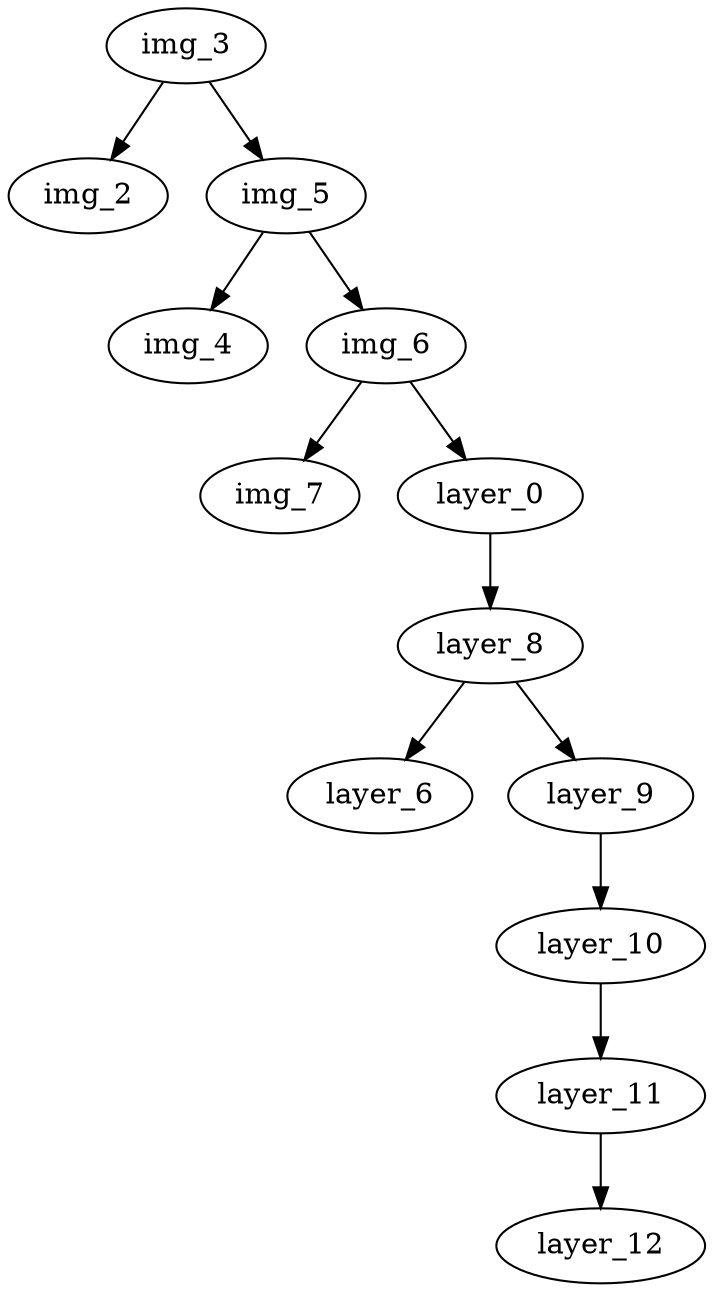 digraph image_tree_and_subtree {
img_node_3[label="img_3"];
img_node_2[label="img_2"];
img_node_3 -> img_node_2;
img_node_5[label="img_5"];
img_node_3 -> img_node_5;
img_node_4[label="img_4"];
img_node_5 -> img_node_4;
img_node_6[label="img_6"];
img_node_5 -> img_node_6;
img_node_7[label="img_7"];
img_node_6 -> img_node_7;
img_node_6 -> layer_0;
layer_0[label="layer_0"];
layer_0 -> layer_8;
layer_8[label="layer_8"];
layer_8 -> layer_6;
layer_8 -> layer_9;
layer_9[label="layer_9"];
layer_9 -> layer_10;
layer_10[label="layer_10"];
layer_10 -> layer_11;
layer_11[label="layer_11"];
layer_11 -> layer_12;
layer_12[label="layer_12"];
}
